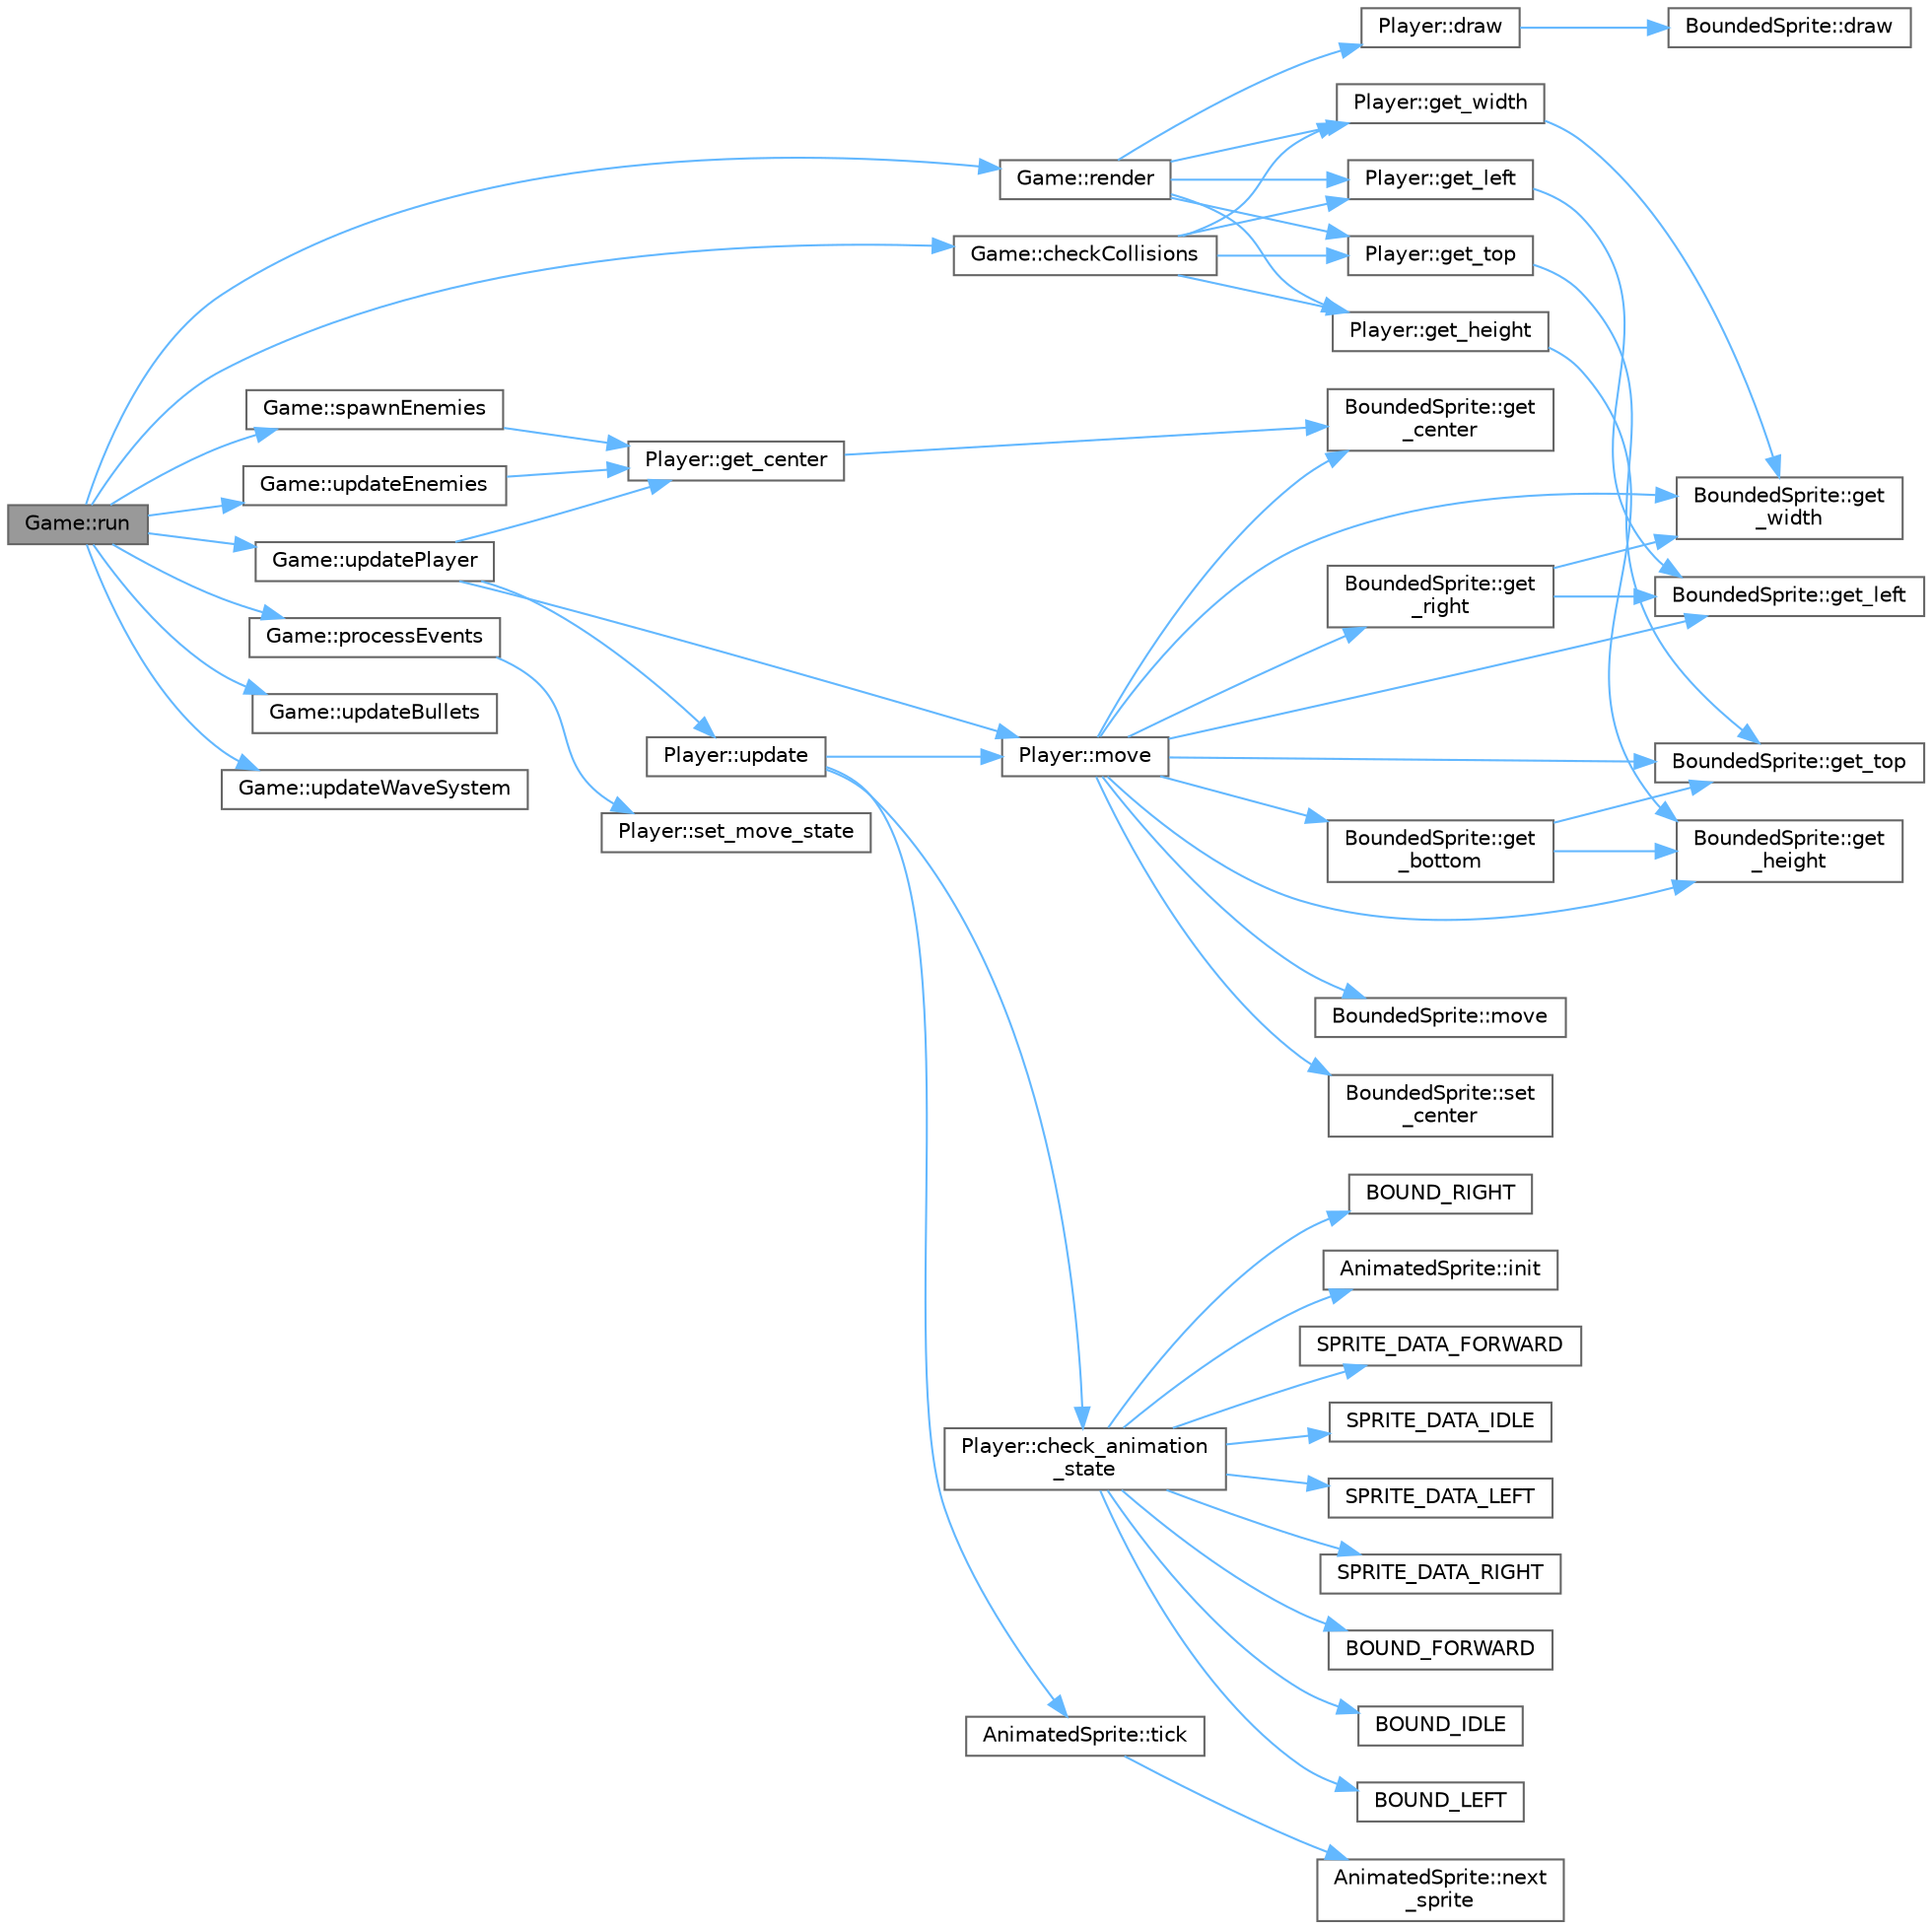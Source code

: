 digraph "Game::run"
{
 // LATEX_PDF_SIZE
  bgcolor="transparent";
  edge [fontname=Helvetica,fontsize=10,labelfontname=Helvetica,labelfontsize=10];
  node [fontname=Helvetica,fontsize=10,shape=box,height=0.2,width=0.4];
  rankdir="LR";
  Node1 [id="Node000001",label="Game::run",height=0.2,width=0.4,color="gray40", fillcolor="grey60", style="filled", fontcolor="black",tooltip=" "];
  Node1 -> Node2 [id="edge1_Node000001_Node000002",color="steelblue1",style="solid",tooltip=" "];
  Node2 [id="Node000002",label="Game::checkCollisions",height=0.2,width=0.4,color="grey40", fillcolor="white", style="filled",URL="$d9/d68/classGame.html#a7e3fb34f2df395a6af6011ff830dae6e",tooltip=" "];
  Node2 -> Node3 [id="edge2_Node000002_Node000003",color="steelblue1",style="solid",tooltip=" "];
  Node3 [id="Node000003",label="Player::get_height",height=0.2,width=0.4,color="grey40", fillcolor="white", style="filled",URL="$d2/d4b/classPlayer.html#a8649b2bbf5b83fe8ecdd0d8f0996ef01",tooltip=" "];
  Node3 -> Node4 [id="edge3_Node000003_Node000004",color="steelblue1",style="solid",tooltip=" "];
  Node4 [id="Node000004",label="BoundedSprite::get\l_height",height=0.2,width=0.4,color="grey40", fillcolor="white", style="filled",URL="$d2/d1f/classBoundedSprite.html#abe2338f123f6410aecdffdf62562ed9d",tooltip=" "];
  Node2 -> Node5 [id="edge4_Node000002_Node000005",color="steelblue1",style="solid",tooltip=" "];
  Node5 [id="Node000005",label="Player::get_left",height=0.2,width=0.4,color="grey40", fillcolor="white", style="filled",URL="$d2/d4b/classPlayer.html#a8d13b5650b50b5b0104bbe44373cd148",tooltip=" "];
  Node5 -> Node6 [id="edge5_Node000005_Node000006",color="steelblue1",style="solid",tooltip=" "];
  Node6 [id="Node000006",label="BoundedSprite::get_left",height=0.2,width=0.4,color="grey40", fillcolor="white", style="filled",URL="$d2/d1f/classBoundedSprite.html#abb0cc08ee3722fc31f1c22b43d85070f",tooltip=" "];
  Node2 -> Node7 [id="edge6_Node000002_Node000007",color="steelblue1",style="solid",tooltip=" "];
  Node7 [id="Node000007",label="Player::get_top",height=0.2,width=0.4,color="grey40", fillcolor="white", style="filled",URL="$d2/d4b/classPlayer.html#a018a8183285c0897e4969e3eaca16046",tooltip=" "];
  Node7 -> Node8 [id="edge7_Node000007_Node000008",color="steelblue1",style="solid",tooltip=" "];
  Node8 [id="Node000008",label="BoundedSprite::get_top",height=0.2,width=0.4,color="grey40", fillcolor="white", style="filled",URL="$d2/d1f/classBoundedSprite.html#aee40993514ca362913e5c54381e39873",tooltip=" "];
  Node2 -> Node9 [id="edge8_Node000002_Node000009",color="steelblue1",style="solid",tooltip=" "];
  Node9 [id="Node000009",label="Player::get_width",height=0.2,width=0.4,color="grey40", fillcolor="white", style="filled",URL="$d2/d4b/classPlayer.html#abf54cb59388de18c9a482b7051de431e",tooltip=" "];
  Node9 -> Node10 [id="edge9_Node000009_Node000010",color="steelblue1",style="solid",tooltip=" "];
  Node10 [id="Node000010",label="BoundedSprite::get\l_width",height=0.2,width=0.4,color="grey40", fillcolor="white", style="filled",URL="$d2/d1f/classBoundedSprite.html#a6b2a4b21bb53ded8e9675cd6ed11afaf",tooltip=" "];
  Node1 -> Node11 [id="edge10_Node000001_Node000011",color="steelblue1",style="solid",tooltip=" "];
  Node11 [id="Node000011",label="Game::processEvents",height=0.2,width=0.4,color="grey40", fillcolor="white", style="filled",URL="$d9/d68/classGame.html#a79f698dda206dd7a9bed28b3f88bdc38",tooltip=" "];
  Node11 -> Node12 [id="edge11_Node000011_Node000012",color="steelblue1",style="solid",tooltip=" "];
  Node12 [id="Node000012",label="Player::set_move_state",height=0.2,width=0.4,color="grey40", fillcolor="white", style="filled",URL="$d2/d4b/classPlayer.html#ab34876d55eee63af23116c29884ac5bc",tooltip=" "];
  Node1 -> Node13 [id="edge12_Node000001_Node000013",color="steelblue1",style="solid",tooltip=" "];
  Node13 [id="Node000013",label="Game::render",height=0.2,width=0.4,color="grey40", fillcolor="white", style="filled",URL="$d9/d68/classGame.html#a15ddd769261d923827a3cdf41499c843",tooltip=" "];
  Node13 -> Node14 [id="edge13_Node000013_Node000014",color="steelblue1",style="solid",tooltip=" "];
  Node14 [id="Node000014",label="Player::draw",height=0.2,width=0.4,color="grey40", fillcolor="white", style="filled",URL="$d2/d4b/classPlayer.html#a66cced4bf106e98e8caf33a5d1b05930",tooltip=" "];
  Node14 -> Node15 [id="edge14_Node000014_Node000015",color="steelblue1",style="solid",tooltip=" "];
  Node15 [id="Node000015",label="BoundedSprite::draw",height=0.2,width=0.4,color="grey40", fillcolor="white", style="filled",URL="$d2/d1f/classBoundedSprite.html#ae5334b42447f5e39d8bf2c69a8dbbbaf",tooltip=" "];
  Node13 -> Node3 [id="edge15_Node000013_Node000003",color="steelblue1",style="solid",tooltip=" "];
  Node13 -> Node5 [id="edge16_Node000013_Node000005",color="steelblue1",style="solid",tooltip=" "];
  Node13 -> Node7 [id="edge17_Node000013_Node000007",color="steelblue1",style="solid",tooltip=" "];
  Node13 -> Node9 [id="edge18_Node000013_Node000009",color="steelblue1",style="solid",tooltip=" "];
  Node1 -> Node16 [id="edge19_Node000001_Node000016",color="steelblue1",style="solid",tooltip=" "];
  Node16 [id="Node000016",label="Game::spawnEnemies",height=0.2,width=0.4,color="grey40", fillcolor="white", style="filled",URL="$d9/d68/classGame.html#a15dfc22a78bb431db88b6824e4ac3b0f",tooltip=" "];
  Node16 -> Node17 [id="edge20_Node000016_Node000017",color="steelblue1",style="solid",tooltip=" "];
  Node17 [id="Node000017",label="Player::get_center",height=0.2,width=0.4,color="grey40", fillcolor="white", style="filled",URL="$d2/d4b/classPlayer.html#aa1bdd9ef8e413551ad255ef4dac2d0ea",tooltip=" "];
  Node17 -> Node18 [id="edge21_Node000017_Node000018",color="steelblue1",style="solid",tooltip=" "];
  Node18 [id="Node000018",label="BoundedSprite::get\l_center",height=0.2,width=0.4,color="grey40", fillcolor="white", style="filled",URL="$d2/d1f/classBoundedSprite.html#a0f99461a416d8f4ad3f57014d79deb8e",tooltip=" "];
  Node1 -> Node19 [id="edge22_Node000001_Node000019",color="steelblue1",style="solid",tooltip=" "];
  Node19 [id="Node000019",label="Game::updateBullets",height=0.2,width=0.4,color="grey40", fillcolor="white", style="filled",URL="$d9/d68/classGame.html#aa220e79da2bd3555699f839eb94a1688",tooltip=" "];
  Node1 -> Node20 [id="edge23_Node000001_Node000020",color="steelblue1",style="solid",tooltip=" "];
  Node20 [id="Node000020",label="Game::updateEnemies",height=0.2,width=0.4,color="grey40", fillcolor="white", style="filled",URL="$d9/d68/classGame.html#a0634553da4f33ed2c5a6f2cae6607ea5",tooltip=" "];
  Node20 -> Node17 [id="edge24_Node000020_Node000017",color="steelblue1",style="solid",tooltip=" "];
  Node1 -> Node21 [id="edge25_Node000001_Node000021",color="steelblue1",style="solid",tooltip=" "];
  Node21 [id="Node000021",label="Game::updatePlayer",height=0.2,width=0.4,color="grey40", fillcolor="white", style="filled",URL="$d9/d68/classGame.html#ad18f2352a61525a9786f25f4801045d4",tooltip=" "];
  Node21 -> Node17 [id="edge26_Node000021_Node000017",color="steelblue1",style="solid",tooltip=" "];
  Node21 -> Node22 [id="edge27_Node000021_Node000022",color="steelblue1",style="solid",tooltip=" "];
  Node22 [id="Node000022",label="Player::move",height=0.2,width=0.4,color="grey40", fillcolor="white", style="filled",URL="$d2/d4b/classPlayer.html#ae02ee46d8c20dd0697b975f935b09839",tooltip=" "];
  Node22 -> Node23 [id="edge28_Node000022_Node000023",color="steelblue1",style="solid",tooltip=" "];
  Node23 [id="Node000023",label="BoundedSprite::get\l_bottom",height=0.2,width=0.4,color="grey40", fillcolor="white", style="filled",URL="$d2/d1f/classBoundedSprite.html#a7ce84283c832ff54665b6602397b7b90",tooltip=" "];
  Node23 -> Node4 [id="edge29_Node000023_Node000004",color="steelblue1",style="solid",tooltip=" "];
  Node23 -> Node8 [id="edge30_Node000023_Node000008",color="steelblue1",style="solid",tooltip=" "];
  Node22 -> Node18 [id="edge31_Node000022_Node000018",color="steelblue1",style="solid",tooltip=" "];
  Node22 -> Node4 [id="edge32_Node000022_Node000004",color="steelblue1",style="solid",tooltip=" "];
  Node22 -> Node6 [id="edge33_Node000022_Node000006",color="steelblue1",style="solid",tooltip=" "];
  Node22 -> Node24 [id="edge34_Node000022_Node000024",color="steelblue1",style="solid",tooltip=" "];
  Node24 [id="Node000024",label="BoundedSprite::get\l_right",height=0.2,width=0.4,color="grey40", fillcolor="white", style="filled",URL="$d2/d1f/classBoundedSprite.html#abb887a279fa3bd28ad66defd5fa2ee11",tooltip=" "];
  Node24 -> Node6 [id="edge35_Node000024_Node000006",color="steelblue1",style="solid",tooltip=" "];
  Node24 -> Node10 [id="edge36_Node000024_Node000010",color="steelblue1",style="solid",tooltip=" "];
  Node22 -> Node8 [id="edge37_Node000022_Node000008",color="steelblue1",style="solid",tooltip=" "];
  Node22 -> Node10 [id="edge38_Node000022_Node000010",color="steelblue1",style="solid",tooltip=" "];
  Node22 -> Node25 [id="edge39_Node000022_Node000025",color="steelblue1",style="solid",tooltip=" "];
  Node25 [id="Node000025",label="BoundedSprite::move",height=0.2,width=0.4,color="grey40", fillcolor="white", style="filled",URL="$d2/d1f/classBoundedSprite.html#a622518f4924f60b75fcebc9a2dc433ec",tooltip=" "];
  Node22 -> Node26 [id="edge40_Node000022_Node000026",color="steelblue1",style="solid",tooltip=" "];
  Node26 [id="Node000026",label="BoundedSprite::set\l_center",height=0.2,width=0.4,color="grey40", fillcolor="white", style="filled",URL="$d2/d1f/classBoundedSprite.html#a6d91736ed8e4f8ce72755e800310ff04",tooltip=" "];
  Node21 -> Node27 [id="edge41_Node000021_Node000027",color="steelblue1",style="solid",tooltip=" "];
  Node27 [id="Node000027",label="Player::update",height=0.2,width=0.4,color="grey40", fillcolor="white", style="filled",URL="$d2/d4b/classPlayer.html#a82c3476f3e65a4e2ac6bcd040771bdd4",tooltip=" "];
  Node27 -> Node28 [id="edge42_Node000027_Node000028",color="steelblue1",style="solid",tooltip=" "];
  Node28 [id="Node000028",label="Player::check_animation\l_state",height=0.2,width=0.4,color="grey40", fillcolor="white", style="filled",URL="$d2/d4b/classPlayer.html#aa76d9cd306da920b3a7aeb641a2d3b8e",tooltip=" "];
  Node28 -> Node29 [id="edge43_Node000028_Node000029",color="steelblue1",style="solid",tooltip=" "];
  Node29 [id="Node000029",label="BOUND_FORWARD",height=0.2,width=0.4,color="grey40", fillcolor="white", style="filled",URL="$da/dbf/Player_8h.html#ad1eb63eb4dd3c45252c76f9922b099cb",tooltip=" "];
  Node28 -> Node30 [id="edge44_Node000028_Node000030",color="steelblue1",style="solid",tooltip=" "];
  Node30 [id="Node000030",label="BOUND_IDLE",height=0.2,width=0.4,color="grey40", fillcolor="white", style="filled",URL="$da/dbf/Player_8h.html#a1f4e1d2b03ea6eb7431d9b8d29ff2b3e",tooltip=" "];
  Node28 -> Node31 [id="edge45_Node000028_Node000031",color="steelblue1",style="solid",tooltip=" "];
  Node31 [id="Node000031",label="BOUND_LEFT",height=0.2,width=0.4,color="grey40", fillcolor="white", style="filled",URL="$da/dbf/Player_8h.html#ac93f0f4a8880edd936baf29b207b6b3d",tooltip=" "];
  Node28 -> Node32 [id="edge46_Node000028_Node000032",color="steelblue1",style="solid",tooltip=" "];
  Node32 [id="Node000032",label="BOUND_RIGHT",height=0.2,width=0.4,color="grey40", fillcolor="white", style="filled",URL="$da/dbf/Player_8h.html#a5f30f8d7af57fed20b93c936a05e8fcb",tooltip=" "];
  Node28 -> Node33 [id="edge47_Node000028_Node000033",color="steelblue1",style="solid",tooltip=" "];
  Node33 [id="Node000033",label="AnimatedSprite::init",height=0.2,width=0.4,color="grey40", fillcolor="white", style="filled",URL="$d4/df0/classAnimatedSprite.html#a511e11e4f7dfd529e1b3b1571b20dbff",tooltip=" "];
  Node28 -> Node34 [id="edge48_Node000028_Node000034",color="steelblue1",style="solid",tooltip=" "];
  Node34 [id="Node000034",label="SPRITE_DATA_FORWARD",height=0.2,width=0.4,color="grey40", fillcolor="white", style="filled",URL="$da/dbf/Player_8h.html#a771e65eabd818accee9170334c3a17f6",tooltip=" "];
  Node28 -> Node35 [id="edge49_Node000028_Node000035",color="steelblue1",style="solid",tooltip=" "];
  Node35 [id="Node000035",label="SPRITE_DATA_IDLE",height=0.2,width=0.4,color="grey40", fillcolor="white", style="filled",URL="$da/dbf/Player_8h.html#a4a7891206f8453217cb9eb27f2d0a03f",tooltip=" "];
  Node28 -> Node36 [id="edge50_Node000028_Node000036",color="steelblue1",style="solid",tooltip=" "];
  Node36 [id="Node000036",label="SPRITE_DATA_LEFT",height=0.2,width=0.4,color="grey40", fillcolor="white", style="filled",URL="$da/dbf/Player_8h.html#a19d77e3e3dcd963034b4d85b924e6096",tooltip=" "];
  Node28 -> Node37 [id="edge51_Node000028_Node000037",color="steelblue1",style="solid",tooltip=" "];
  Node37 [id="Node000037",label="SPRITE_DATA_RIGHT",height=0.2,width=0.4,color="grey40", fillcolor="white", style="filled",URL="$da/dbf/Player_8h.html#ae5212d1e83124600f49dd9d8b689c680",tooltip=" "];
  Node27 -> Node22 [id="edge52_Node000027_Node000022",color="steelblue1",style="solid",tooltip=" "];
  Node27 -> Node38 [id="edge53_Node000027_Node000038",color="steelblue1",style="solid",tooltip=" "];
  Node38 [id="Node000038",label="AnimatedSprite::tick",height=0.2,width=0.4,color="grey40", fillcolor="white", style="filled",URL="$d4/df0/classAnimatedSprite.html#aeb80e6926b57fc04fbf2d9f88e01e7c6",tooltip=" "];
  Node38 -> Node39 [id="edge54_Node000038_Node000039",color="steelblue1",style="solid",tooltip=" "];
  Node39 [id="Node000039",label="AnimatedSprite::next\l_sprite",height=0.2,width=0.4,color="grey40", fillcolor="white", style="filled",URL="$d4/df0/classAnimatedSprite.html#ab9f3905a2a055777f953aadb26f730de",tooltip=" "];
  Node1 -> Node40 [id="edge55_Node000001_Node000040",color="steelblue1",style="solid",tooltip=" "];
  Node40 [id="Node000040",label="Game::updateWaveSystem",height=0.2,width=0.4,color="grey40", fillcolor="white", style="filled",URL="$d9/d68/classGame.html#aec40038e14b94483fd17e66d91e24dd5",tooltip=" "];
}
